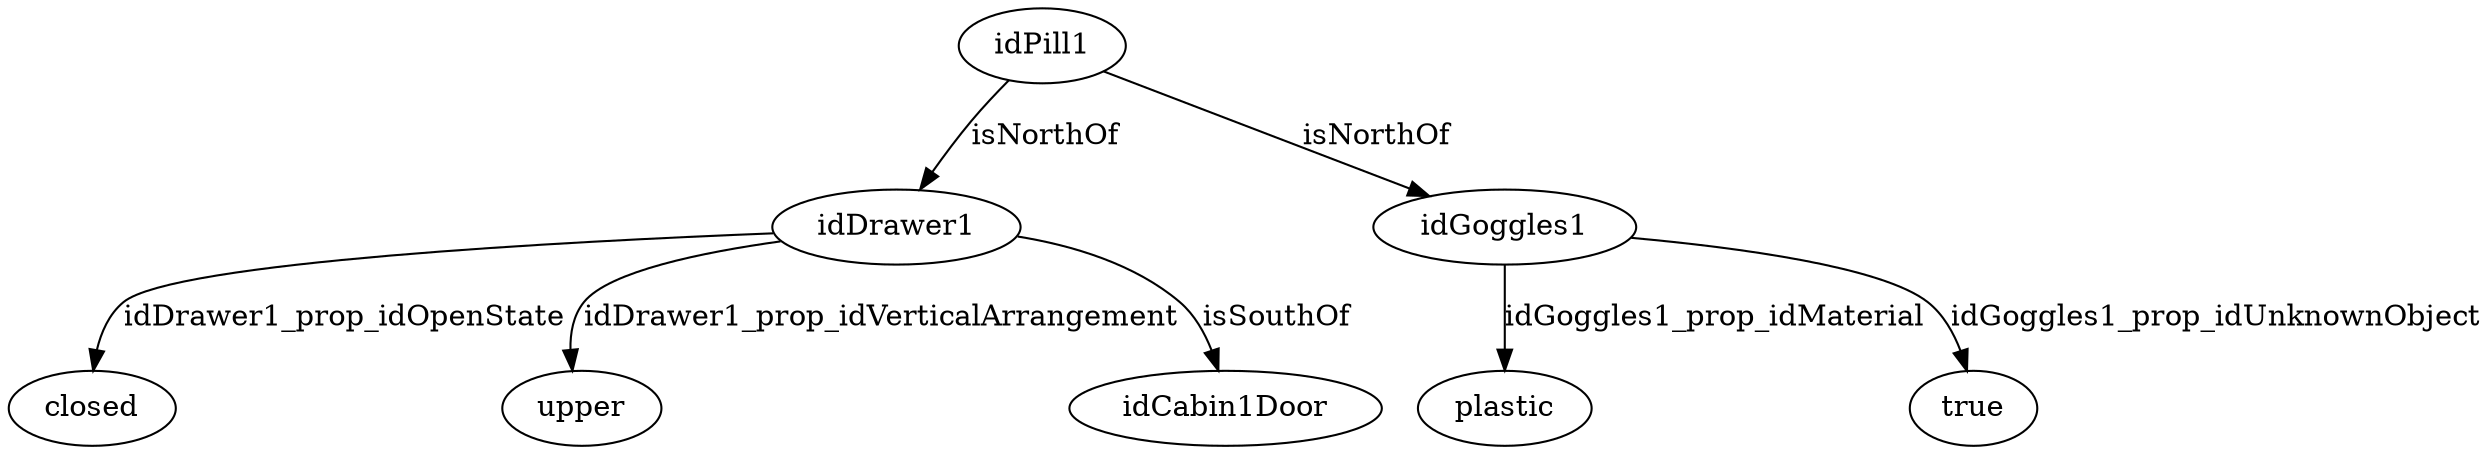 strict digraph  {
idPill1 [node_type=entity_node, root=root];
idDrawer1;
closed;
upper;
idGoggles1;
plastic;
true;
idCabin1Door;
idPill1 -> idDrawer1  [edge_type=relationship, label=isNorthOf];
idPill1 -> idGoggles1  [edge_type=relationship, label=isNorthOf];
idDrawer1 -> closed  [edge_type=property, label=idDrawer1_prop_idOpenState];
idDrawer1 -> upper  [edge_type=property, label=idDrawer1_prop_idVerticalArrangement];
idDrawer1 -> idCabin1Door  [edge_type=relationship, label=isSouthOf];
idGoggles1 -> plastic  [edge_type=property, label=idGoggles1_prop_idMaterial];
idGoggles1 -> true  [edge_type=property, label=idGoggles1_prop_idUnknownObject];
}

